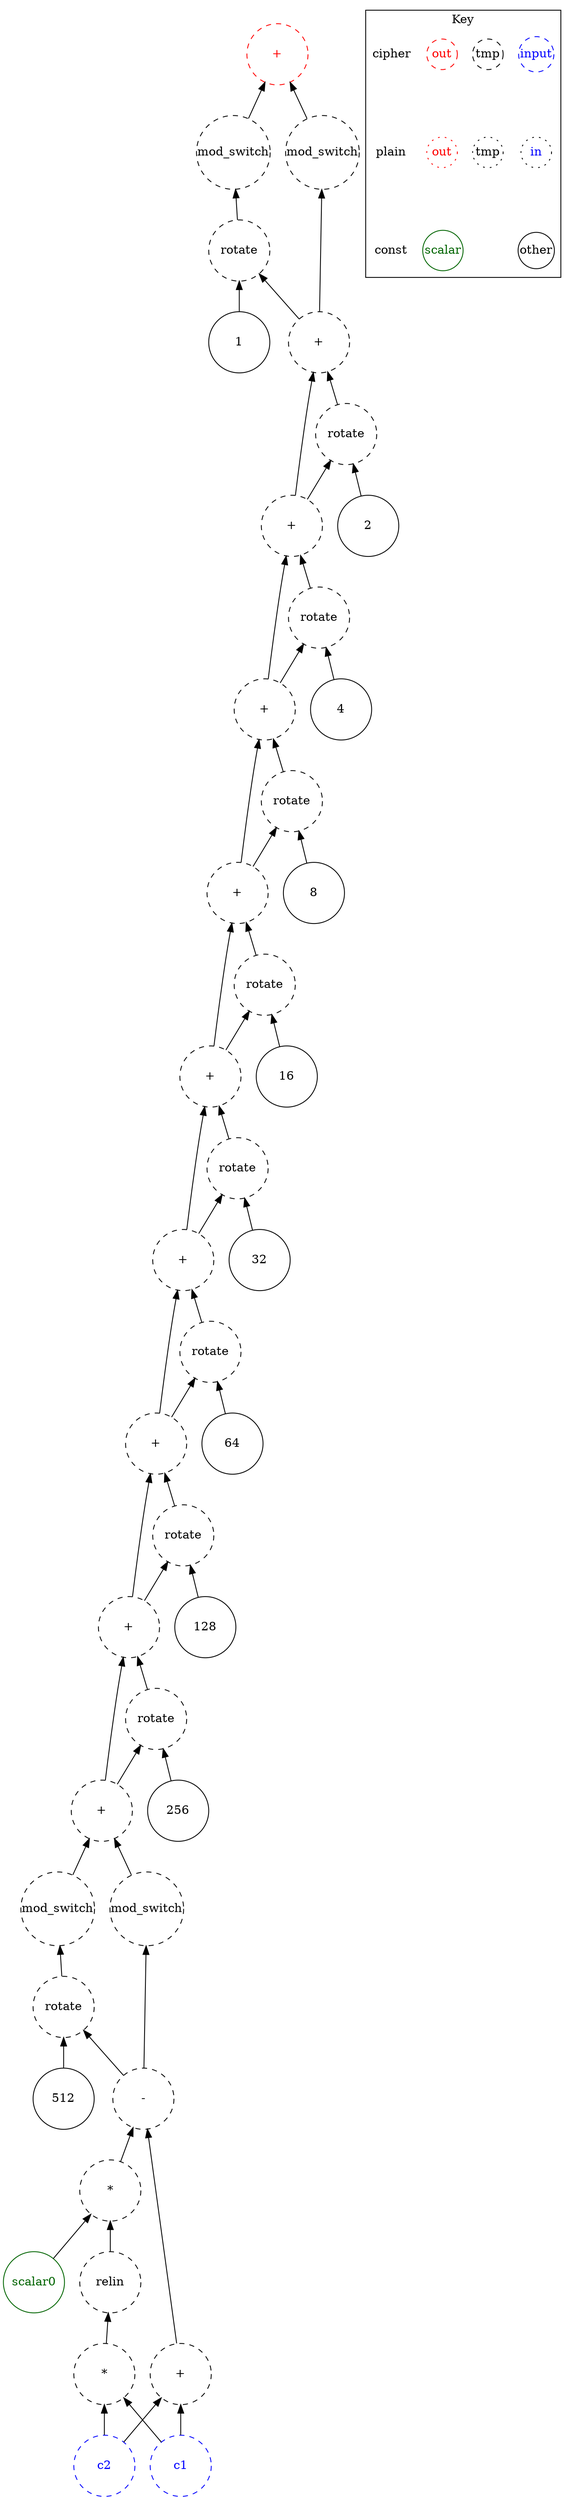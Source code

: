 digraph "hamming_distance" {
node [shape=circle width=1 margin=0]
edge [dir=back]
1 [label="1" style=solid]
2 [label="2" style=solid]
4 [label="4" style=solid]
8 [label="8" style=solid]
16 [label="16" style=solid]
32 [label="32" style=solid]
64 [label="64" style=solid]
128 [label="128" style=solid]
256 [label="256" style=solid]
512 [label="512" style=solid]
ciphertext1 [label="c2" style=dashed color=blue fontcolor=blue]
ciphertext0 [label="c1" style=dashed color=blue fontcolor=blue]
ciphertext38 [label="*" style=dashed]
ciphertext38 -> ciphertext0
ciphertext38 -> ciphertext1
ciphertext3 [label="relin" style=dashed]
ciphertext3 -> ciphertext38
scalar0 [label="scalar0" style=solid color=darkgreen fontcolor=darkgreen]
ciphertext4 [label="*" style=dashed]
ciphertext4 -> scalar0
ciphertext4 -> ciphertext3
ciphertext2 [label="+" style=dashed]
ciphertext2 -> ciphertext0
ciphertext2 -> ciphertext1
ciphertext5 [label="-" style=dashed]
ciphertext5 -> ciphertext2
ciphertext5 -> ciphertext4
ciphertext6 [label="rotate" style=dashed]
ciphertext6 -> ciphertext5
ciphertext6 -> 512
ciphertext6_level1 [label="mod_switch" style=dashed]
ciphertext6_level1 -> ciphertext6
ciphertext5_level1 [label="mod_switch" style=dashed]
ciphertext5_level1 -> ciphertext5
ciphertext7 [label="+" style=dashed]
ciphertext7 -> ciphertext5_level1
ciphertext7 -> ciphertext6_level1
ciphertext8 [label="rotate" style=dashed]
ciphertext8 -> ciphertext7
ciphertext8 -> 256
ciphertext9 [label="+" style=dashed]
ciphertext9 -> ciphertext7
ciphertext9 -> ciphertext8
ciphertext10 [label="rotate" style=dashed]
ciphertext10 -> ciphertext9
ciphertext10 -> 128
ciphertext11 [label="+" style=dashed]
ciphertext11 -> ciphertext9
ciphertext11 -> ciphertext10
ciphertext12 [label="rotate" style=dashed]
ciphertext12 -> ciphertext11
ciphertext12 -> 64
ciphertext13 [label="+" style=dashed]
ciphertext13 -> ciphertext11
ciphertext13 -> ciphertext12
ciphertext14 [label="rotate" style=dashed]
ciphertext14 -> ciphertext13
ciphertext14 -> 32
ciphertext15 [label="+" style=dashed]
ciphertext15 -> ciphertext13
ciphertext15 -> ciphertext14
ciphertext16 [label="rotate" style=dashed]
ciphertext16 -> ciphertext15
ciphertext16 -> 16
ciphertext17 [label="+" style=dashed]
ciphertext17 -> ciphertext15
ciphertext17 -> ciphertext16
ciphertext18 [label="rotate" style=dashed]
ciphertext18 -> ciphertext17
ciphertext18 -> 8
ciphertext19 [label="+" style=dashed]
ciphertext19 -> ciphertext17
ciphertext19 -> ciphertext18
ciphertext20 [label="rotate" style=dashed]
ciphertext20 -> ciphertext19
ciphertext20 -> 4
ciphertext21 [label="+" style=dashed]
ciphertext21 -> ciphertext19
ciphertext21 -> ciphertext20
ciphertext22 [label="rotate" style=dashed]
ciphertext22 -> ciphertext21
ciphertext22 -> 2
ciphertext23 [label="+" style=dashed]
ciphertext23 -> ciphertext21
ciphertext23 -> ciphertext22
ciphertext24 [label="rotate" style=dashed]
ciphertext24 -> ciphertext23
ciphertext24 -> 1
ciphertext24_level0 [label="mod_switch" style=dashed]
ciphertext24_level0 -> ciphertext24
ciphertext23_level0 [label="mod_switch" style=dashed]
ciphertext23_level0 -> ciphertext23
ciphertext25 [label="+" style=dashed color=red fontcolor=red]
ciphertext25 -> ciphertext23_level0
ciphertext25 -> ciphertext24_level0
subgraph cluster_key {
    graph[label="Key"]
    node [width=0.5]
    edge [dir=forward style=invis]
    in_cipher [label=input color=blue fontcolor=blue style=dashed]
    tmp_cipher [label=tmp color=black fontcolor=black style=dashed]
    out_cipher [label=out color=red fontcolor=red style=dashed]
    cipher [shape=plain]

    in_plain [label=in icolor=blue fontcolor=blue style=dotted]
    tmp_plain [label=tmp color=black fontcolor=black style=dotted]
    out_plain [label=out color=red fontcolor=red style=dotted]
    plain [shape=plain]
    
    other [color=black fontcolor=black style=solid]
    scalar [color=darkgreen fontcolor=darkgreen style=solid]
    const[shape=plain]
    
    cipher -> plain
    plain -> const
    out_cipher -> out_plain
    in_cipher -> in_plain
    tmp_cipher -> tmp_plain
    in_plain -> other
    out_plain -> scalar
}
}
